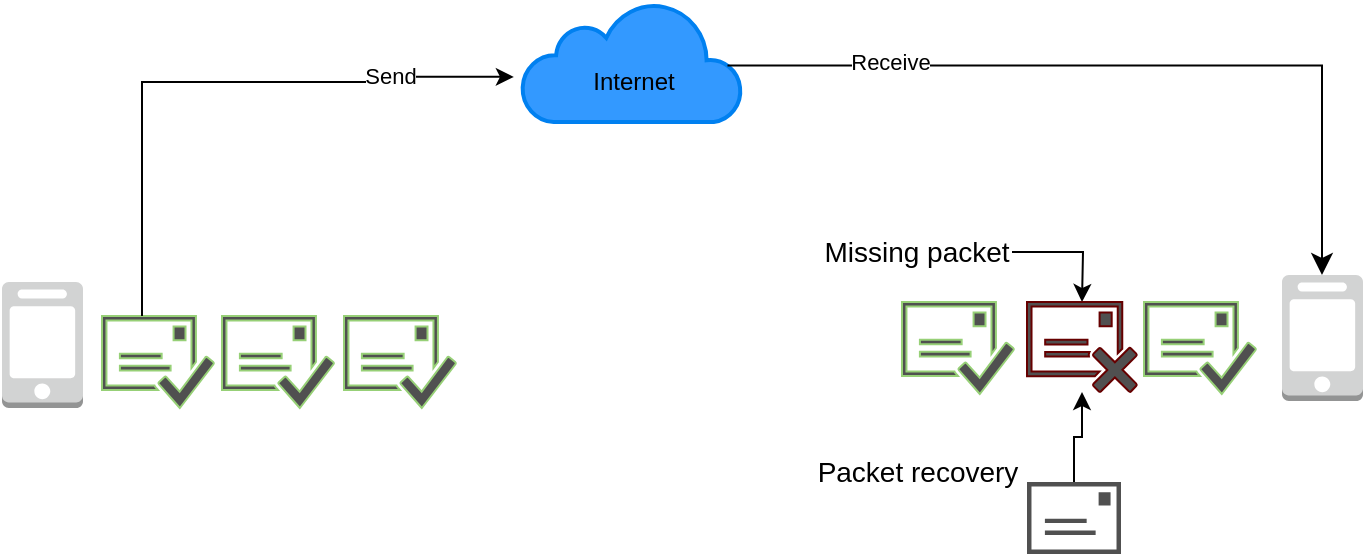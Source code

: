 <mxfile version="22.1.11" type="github">
  <diagram name="Page-1" id="ombKam_89DxJ4lr5upq0">
    <mxGraphModel dx="406" dy="1496" grid="1" gridSize="10" guides="1" tooltips="1" connect="1" arrows="1" fold="1" page="1" pageScale="1" pageWidth="850" pageHeight="1100" math="0" shadow="0">
      <root>
        <mxCell id="0" />
        <mxCell id="1" parent="0" />
        <mxCell id="usgYn9X8f8t-WM3A2dDj-1" value="" style="html=1;verticalLabelPosition=bottom;align=center;labelBackgroundColor=#ffffff;verticalAlign=top;strokeWidth=2;strokeColor=#0080F0;shadow=0;dashed=0;shape=mxgraph.ios7.icons.cloud;fillColor=#3399FF;" vertex="1" parent="1">
          <mxGeometry x="400" y="-60" width="110" height="60" as="geometry" />
        </mxCell>
        <mxCell id="usgYn9X8f8t-WM3A2dDj-2" value="" style="outlineConnect=0;dashed=0;verticalLabelPosition=bottom;verticalAlign=top;align=center;html=1;shape=mxgraph.aws3.mobile_client;fillColor=#D2D3D3;gradientColor=none;" vertex="1" parent="1">
          <mxGeometry x="780" y="76.5" width="40.5" height="63" as="geometry" />
        </mxCell>
        <mxCell id="usgYn9X8f8t-WM3A2dDj-3" value="" style="outlineConnect=0;dashed=0;verticalLabelPosition=bottom;verticalAlign=top;align=center;html=1;shape=mxgraph.aws3.mobile_client;fillColor=#D2D3D3;gradientColor=none;" vertex="1" parent="1">
          <mxGeometry x="140" y="80" width="40.5" height="63" as="geometry" />
        </mxCell>
        <mxCell id="usgYn9X8f8t-WM3A2dDj-16" value="" style="edgeStyle=elbowEdgeStyle;elbow=horizontal;endArrow=classic;html=1;curved=0;rounded=0;endSize=8;startSize=8;exitX=0.934;exitY=0.53;exitDx=0;exitDy=0;exitPerimeter=0;entryX=0.5;entryY=0;entryDx=0;entryDy=0;entryPerimeter=0;" edge="1" parent="1" source="usgYn9X8f8t-WM3A2dDj-1" target="usgYn9X8f8t-WM3A2dDj-2">
          <mxGeometry width="50" height="50" relative="1" as="geometry">
            <mxPoint x="357.97" y="-8.882e-15" as="sourcePoint" />
            <mxPoint x="480.5" y="164.74" as="targetPoint" />
            <Array as="points">
              <mxPoint x="800" y="10" />
            </Array>
          </mxGeometry>
        </mxCell>
        <mxCell id="usgYn9X8f8t-WM3A2dDj-68" value="Receive" style="edgeLabel;html=1;align=center;verticalAlign=middle;resizable=0;points=[];" vertex="1" connectable="0" parent="usgYn9X8f8t-WM3A2dDj-16">
          <mxGeometry x="0.001" y="2" relative="1" as="geometry">
            <mxPoint x="-120" as="offset" />
          </mxGeometry>
        </mxCell>
        <mxCell id="usgYn9X8f8t-WM3A2dDj-20" value="Internet" style="text;strokeColor=none;align=center;fillColor=none;html=1;verticalAlign=middle;whiteSpace=wrap;rounded=0;" vertex="1" parent="1">
          <mxGeometry x="426" y="-35" width="60" height="30" as="geometry" />
        </mxCell>
        <mxCell id="usgYn9X8f8t-WM3A2dDj-50" value="" style="edgeStyle=orthogonalEdgeStyle;rounded=0;orthogonalLoop=1;jettySize=auto;html=1;" edge="1" parent="1" source="usgYn9X8f8t-WM3A2dDj-31">
          <mxGeometry relative="1" as="geometry">
            <mxPoint x="680" y="90" as="targetPoint" />
          </mxGeometry>
        </mxCell>
        <mxCell id="usgYn9X8f8t-WM3A2dDj-31" value="&lt;font style=&quot;font-size: 14px;&quot;&gt;Missing packet&lt;/font&gt;" style="text;strokeColor=none;align=center;fillColor=none;html=1;verticalAlign=middle;whiteSpace=wrap;rounded=0;" vertex="1" parent="1">
          <mxGeometry x="550" y="50" width="95" height="30" as="geometry" />
        </mxCell>
        <mxCell id="usgYn9X8f8t-WM3A2dDj-32" value="&lt;font style=&quot;font-size: 14px;&quot;&gt;Packet recovery&lt;/font&gt;" style="text;strokeColor=none;align=center;fillColor=none;html=1;verticalAlign=middle;whiteSpace=wrap;rounded=0;" vertex="1" parent="1">
          <mxGeometry x="542.5" y="160" width="110" height="30" as="geometry" />
        </mxCell>
        <mxCell id="usgYn9X8f8t-WM3A2dDj-43" value="" style="sketch=0;pointerEvents=1;shadow=0;dashed=0;html=1;strokeColor=#97D077;fillColor=#505050;labelPosition=center;verticalLabelPosition=bottom;verticalAlign=top;outlineConnect=0;align=center;shape=mxgraph.office.concepts.email_approved;" vertex="1" parent="1">
          <mxGeometry x="250" y="97" width="56" height="46" as="geometry" />
        </mxCell>
        <mxCell id="usgYn9X8f8t-WM3A2dDj-44" value="" style="sketch=0;pointerEvents=1;shadow=0;dashed=0;html=1;strokeColor=#97D077;fillColor=#505050;labelPosition=center;verticalLabelPosition=bottom;verticalAlign=top;outlineConnect=0;align=center;shape=mxgraph.office.concepts.email_approved;" vertex="1" parent="1">
          <mxGeometry x="190" y="97" width="56" height="46" as="geometry" />
        </mxCell>
        <mxCell id="usgYn9X8f8t-WM3A2dDj-45" value="" style="sketch=0;pointerEvents=1;shadow=0;dashed=0;html=1;strokeColor=#97D077;fillColor=#505050;labelPosition=center;verticalLabelPosition=bottom;verticalAlign=top;outlineConnect=0;align=center;shape=mxgraph.office.concepts.email_approved;" vertex="1" parent="1">
          <mxGeometry x="311" y="97" width="56" height="46" as="geometry" />
        </mxCell>
        <mxCell id="usgYn9X8f8t-WM3A2dDj-47" value="" style="sketch=0;pointerEvents=1;shadow=0;dashed=0;html=1;strokeColor=#97D077;fillColor=#505050;labelPosition=center;verticalLabelPosition=bottom;verticalAlign=top;outlineConnect=0;align=center;shape=mxgraph.office.concepts.email_approved;" vertex="1" parent="1">
          <mxGeometry x="590" y="90" width="56" height="46" as="geometry" />
        </mxCell>
        <mxCell id="usgYn9X8f8t-WM3A2dDj-48" value="" style="sketch=0;pointerEvents=1;shadow=0;dashed=0;html=1;strokeColor=#97D077;fillColor=#505050;labelPosition=center;verticalLabelPosition=bottom;verticalAlign=top;outlineConnect=0;align=center;shape=mxgraph.office.concepts.email_approved;" vertex="1" parent="1">
          <mxGeometry x="711" y="90" width="56" height="46" as="geometry" />
        </mxCell>
        <mxCell id="usgYn9X8f8t-WM3A2dDj-60" value="" style="edgeStyle=orthogonalEdgeStyle;rounded=0;orthogonalLoop=1;jettySize=auto;html=1;" edge="1" parent="1" source="usgYn9X8f8t-WM3A2dDj-58" target="usgYn9X8f8t-WM3A2dDj-61">
          <mxGeometry relative="1" as="geometry" />
        </mxCell>
        <mxCell id="usgYn9X8f8t-WM3A2dDj-58" value="" style="sketch=0;pointerEvents=1;shadow=0;dashed=0;html=1;strokeColor=none;fillColor=#505050;labelPosition=center;verticalLabelPosition=bottom;verticalAlign=top;outlineConnect=0;align=center;shape=mxgraph.office.concepts.email;" vertex="1" parent="1">
          <mxGeometry x="652.5" y="180" width="47" height="36" as="geometry" />
        </mxCell>
        <mxCell id="usgYn9X8f8t-WM3A2dDj-61" value="" style="sketch=0;pointerEvents=1;shadow=0;dashed=0;html=1;strokeColor=#660000;fillColor=#505050;labelPosition=center;verticalLabelPosition=bottom;verticalAlign=top;outlineConnect=0;align=center;shape=mxgraph.office.concepts.email_rejected;" vertex="1" parent="1">
          <mxGeometry x="652.5" y="90" width="55" height="45" as="geometry" />
        </mxCell>
        <mxCell id="usgYn9X8f8t-WM3A2dDj-66" value="" style="rounded=0;elbow=vertical;html=1;labelBackgroundColor=#ffffff;endArrow=classic;endFill=1;endSize=6;jettySize=auto;orthogonalLoop=1;strokeWidth=1;fontSize=14;entryX=-0.037;entryY=0.624;entryDx=0;entryDy=0;entryPerimeter=0;edgeStyle=orthogonalEdgeStyle;" edge="1" parent="1" target="usgYn9X8f8t-WM3A2dDj-1">
          <mxGeometry width="60" height="60" relative="1" as="geometry">
            <mxPoint x="210" y="97" as="sourcePoint" />
            <mxPoint x="270" y="37" as="targetPoint" />
            <Array as="points">
              <mxPoint x="210" y="-20" />
              <mxPoint x="340" y="-20" />
              <mxPoint x="340" y="-23" />
            </Array>
          </mxGeometry>
        </mxCell>
        <mxCell id="usgYn9X8f8t-WM3A2dDj-67" value="Send" style="edgeLabel;html=1;align=center;verticalAlign=middle;resizable=0;points=[];" vertex="1" connectable="0" parent="usgYn9X8f8t-WM3A2dDj-66">
          <mxGeometry x="-0.143" y="3" relative="1" as="geometry">
            <mxPoint x="110" as="offset" />
          </mxGeometry>
        </mxCell>
      </root>
    </mxGraphModel>
  </diagram>
</mxfile>
